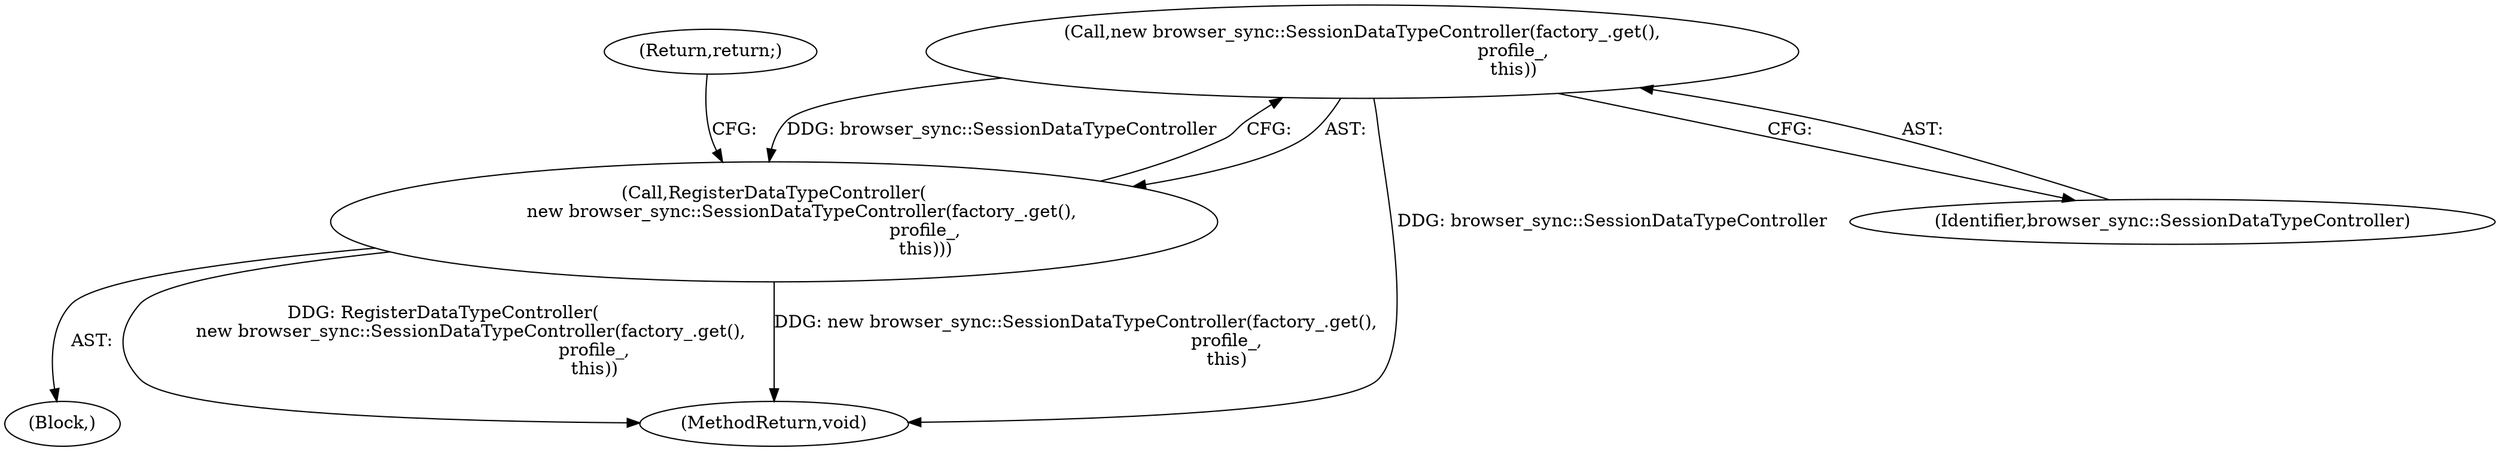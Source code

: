 digraph "1_Chrome_fcd3a7a671ecf2d5f46ea34787d27507a914d2f5_2@del" {
"1000119" [label="(Call,new browser_sync::SessionDataTypeController(factory_.get(),\n                                                      profile_,\n                                                      this))"];
"1000118" [label="(Call,RegisterDataTypeController(\n          new browser_sync::SessionDataTypeController(factory_.get(),\n                                                      profile_,\n                                                      this)))"];
"1000120" [label="(Identifier,browser_sync::SessionDataTypeController)"];
"1000125" [label="(MethodReturn,void)"];
"1000111" [label="(Block,)"];
"1000118" [label="(Call,RegisterDataTypeController(\n          new browser_sync::SessionDataTypeController(factory_.get(),\n                                                      profile_,\n                                                      this)))"];
"1000119" [label="(Call,new browser_sync::SessionDataTypeController(factory_.get(),\n                                                      profile_,\n                                                      this))"];
"1000121" [label="(Return,return;)"];
"1000119" -> "1000118"  [label="AST: "];
"1000119" -> "1000120"  [label="CFG: "];
"1000120" -> "1000119"  [label="AST: "];
"1000118" -> "1000119"  [label="CFG: "];
"1000119" -> "1000125"  [label="DDG: browser_sync::SessionDataTypeController"];
"1000119" -> "1000118"  [label="DDG: browser_sync::SessionDataTypeController"];
"1000118" -> "1000111"  [label="AST: "];
"1000121" -> "1000118"  [label="CFG: "];
"1000118" -> "1000125"  [label="DDG: RegisterDataTypeController(\n          new browser_sync::SessionDataTypeController(factory_.get(),\n                                                      profile_,\n                                                      this))"];
"1000118" -> "1000125"  [label="DDG: new browser_sync::SessionDataTypeController(factory_.get(),\n                                                      profile_,\n                                                      this)"];
}
